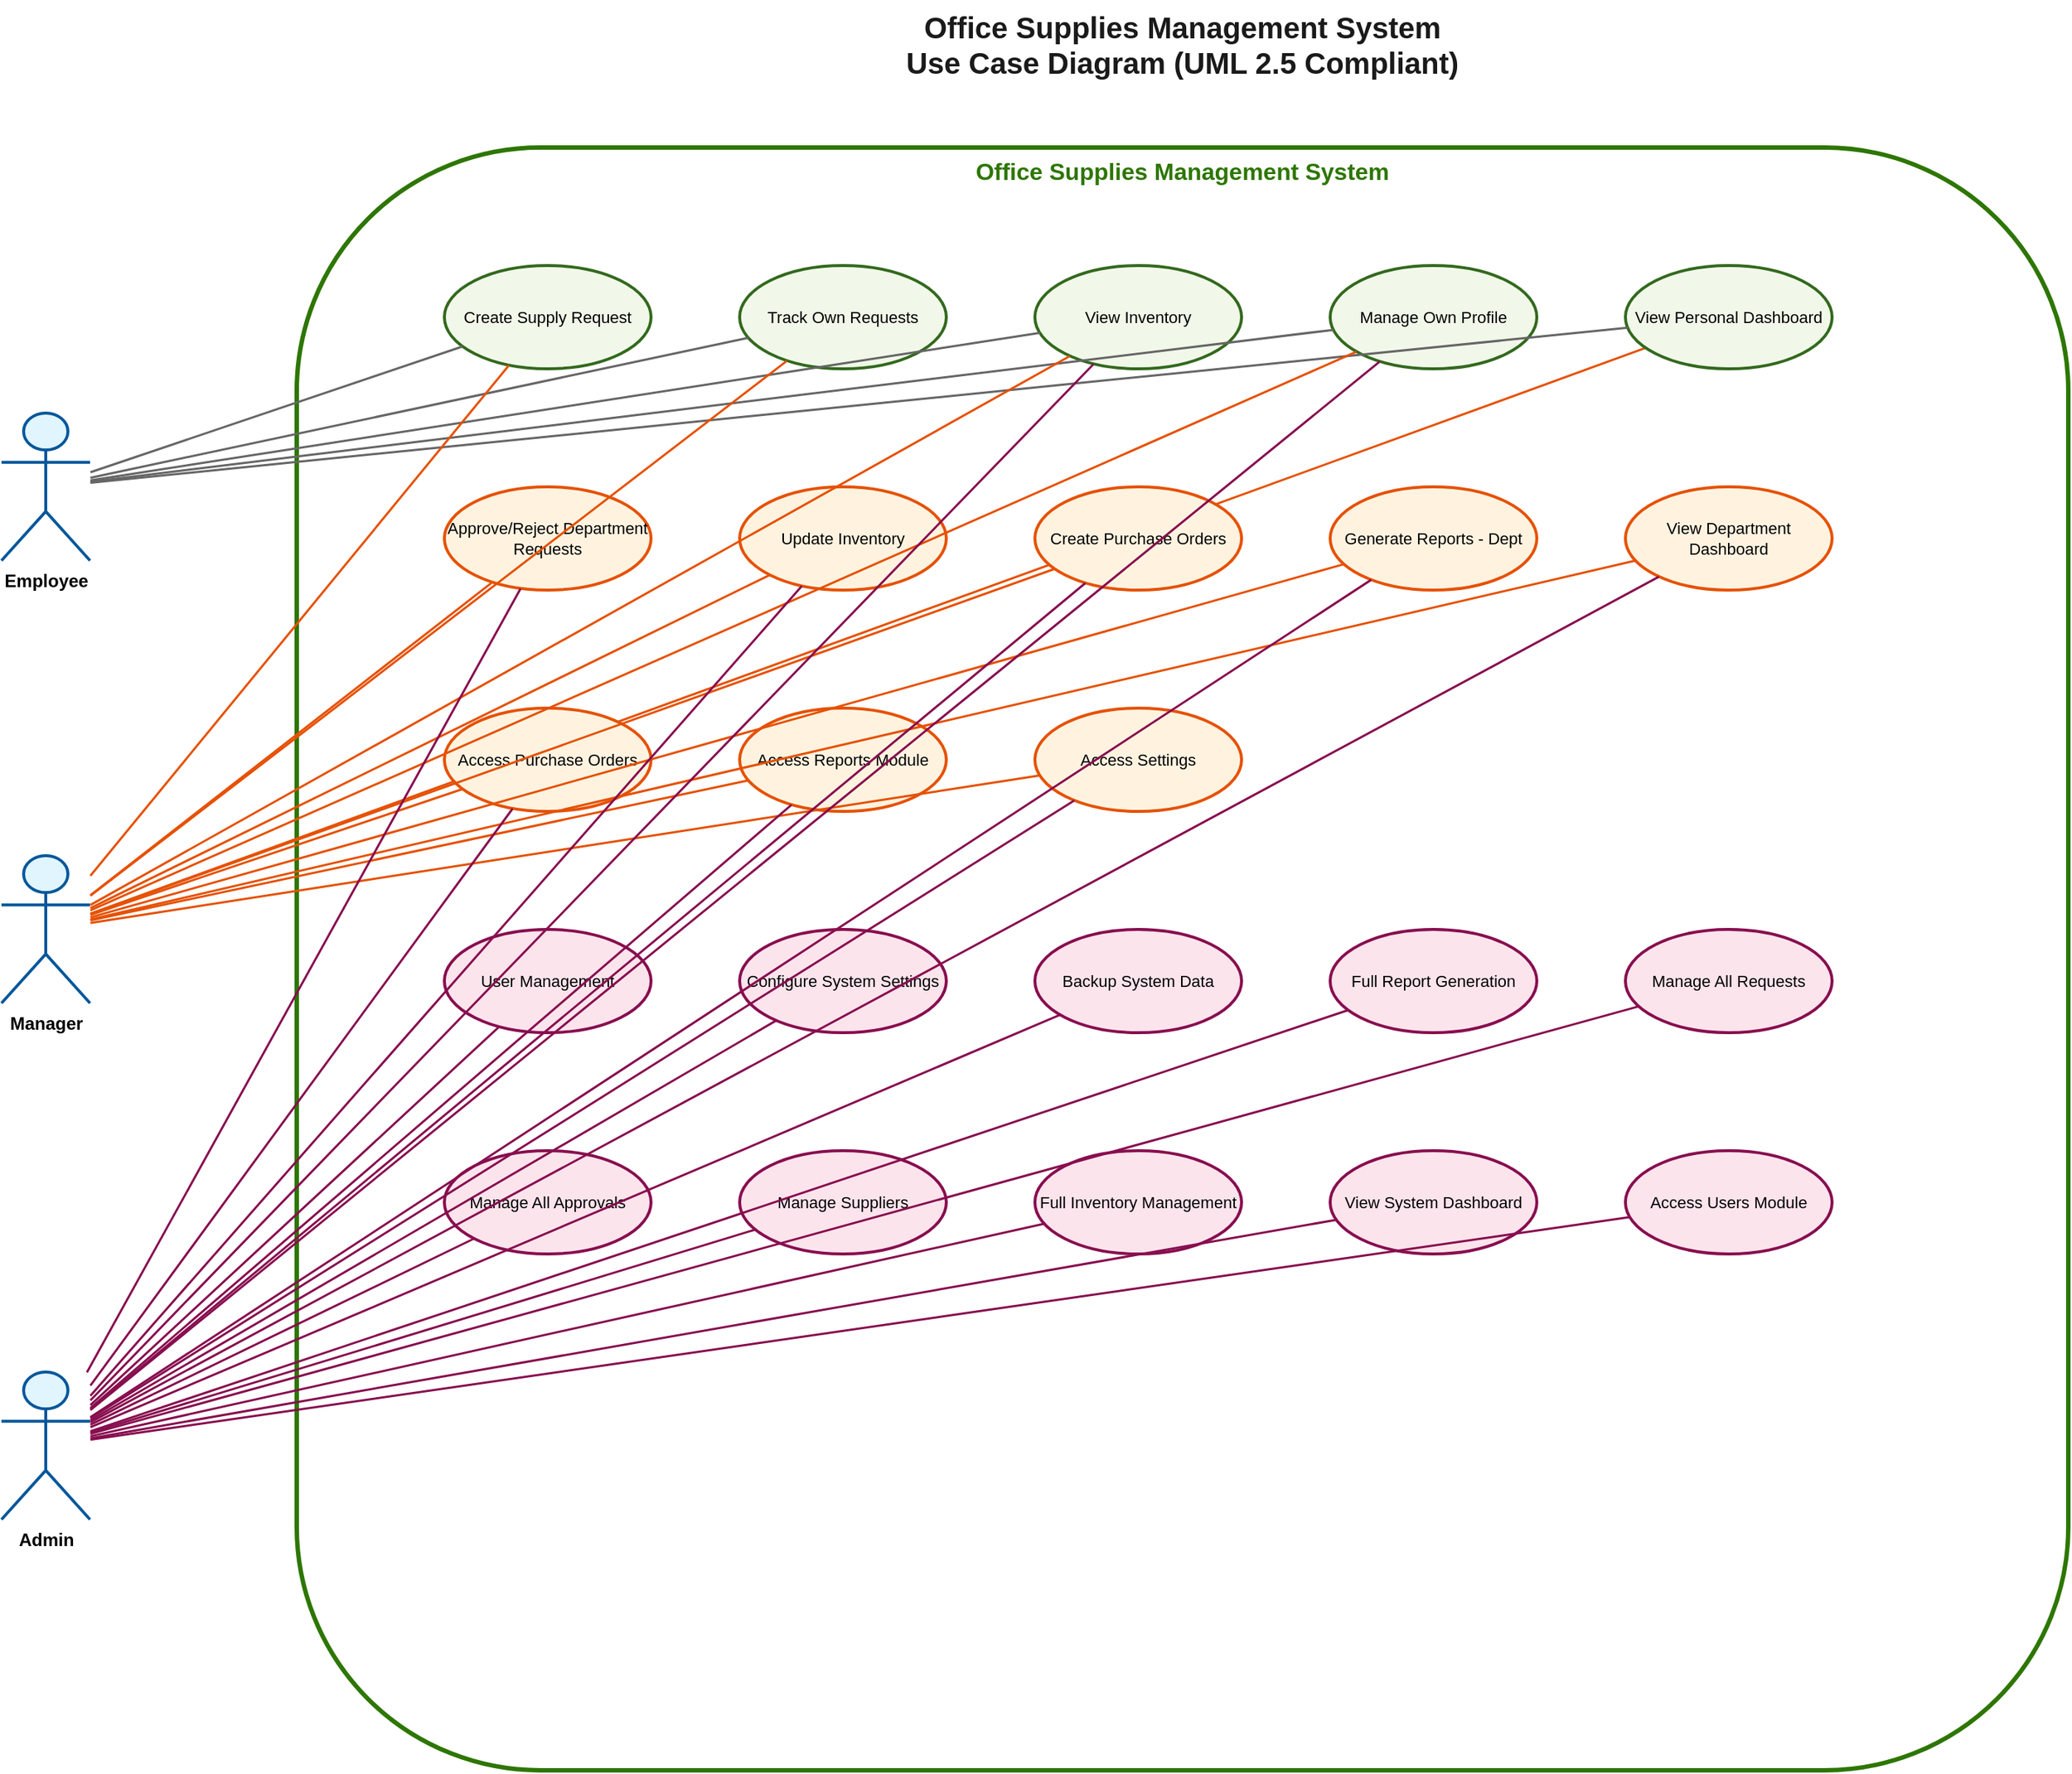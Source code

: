 <mxfile>
    <diagram id="use-case-system-uml25" name="Professional Use Case Diagram - UML 2.5 Compliant">
        <mxGraphModel dx="1291" dy="388" grid="1" gridSize="10" guides="1" tooltips="1" connect="1" arrows="1" fold="1" page="1" pageScale="1" pageWidth="2000" pageHeight="1400" math="1" shadow="0">
            <root>
                <mxCell id="0"/>
                <mxCell id="1" parent="0"/>
                <mxCell id="title" value="Office Supplies Management System&#xa;Use Case Diagram (UML 2.5 Compliant)" style="text;html=1;strokeColor=none;fillColor=none;align=center;verticalAlign=middle;whiteSpace=wrap;rounded=0;fontSize=20;fontStyle=1;fontColor=#1a1a1a;" parent="1" vertex="1">
                    <mxGeometry x="700" y="20" width="600" height="60" as="geometry"/>
                </mxCell>
                <mxCell id="system-boundary" value="Office Supplies Management System" style="rounded=1;whiteSpace=wrap;html=1;fillColor=none;strokeColor=#2D7600;strokeWidth=3;fontSize=16;fontStyle=1;fontColor=#2D7600;verticalAlign=top;align=center;" parent="1" vertex="1">
                    <mxGeometry x="400" y="120" width="1200" height="1100" as="geometry"/>
                </mxCell>
                <mxCell id="employee-actor" value="Employee" style="shape=umlActor;verticalLabelPosition=bottom;verticalAlign=top;html=1;fillColor=#e1f5fe;strokeColor=#01579b;strokeWidth=2;fontSize=12;fontStyle=1;" parent="1" vertex="1">
                    <mxGeometry x="200" y="300" width="60" height="100" as="geometry"/>
                </mxCell>
                <mxCell id="3" style="endArrow=none;html=1;strokeColor=#e65100;strokeWidth=1.5;" edge="1" parent="1" source="manager-actor" target="view-personal-dashboard">
                    <mxGeometry relative="1" as="geometry"/>
                </mxCell>
                <mxCell id="manager-actor" value="Manager" style="shape=umlActor;verticalLabelPosition=bottom;verticalAlign=top;html=1;fillColor=#e1f5fe;strokeColor=#01579b;strokeWidth=2;fontSize=12;fontStyle=1;" parent="1" vertex="1">
                    <mxGeometry x="200" y="600" width="60" height="100" as="geometry"/>
                </mxCell>
                <mxCell id="admin-actor" value="Admin" style="shape=umlActor;verticalLabelPosition=bottom;verticalAlign=top;html=1;fillColor=#e1f5fe;strokeColor=#01579b;strokeWidth=2;fontSize=12;fontStyle=1;" parent="1" vertex="1">
                    <mxGeometry x="200" y="950" width="60" height="100" as="geometry"/>
                </mxCell>
                <mxCell id="create-supply-request" value="Create Supply Request" style="ellipse;whiteSpace=wrap;html=1;fillColor=#f1f8e9;strokeColor=#33691e;strokeWidth=2;fontSize=11;" parent="1" vertex="1">
                    <mxGeometry x="500" y="200" width="140" height="70" as="geometry"/>
                </mxCell>
                <mxCell id="track-own-requests" value="Track Own Requests" style="ellipse;whiteSpace=wrap;html=1;fillColor=#f1f8e9;strokeColor=#33691e;strokeWidth=2;fontSize=11;" parent="1" vertex="1">
                    <mxGeometry x="700" y="200" width="140" height="70" as="geometry"/>
                </mxCell>
                <mxCell id="view-inventory" value="View Inventory" style="ellipse;whiteSpace=wrap;html=1;fillColor=#f1f8e9;strokeColor=#33691e;strokeWidth=2;fontSize=11;" parent="1" vertex="1">
                    <mxGeometry x="900" y="200" width="140" height="70" as="geometry"/>
                </mxCell>
                <mxCell id="manage-own-profile" value="Manage Own Profile" style="ellipse;whiteSpace=wrap;html=1;fillColor=#f1f8e9;strokeColor=#33691e;strokeWidth=2;fontSize=11;" parent="1" vertex="1">
                    <mxGeometry x="1100" y="200" width="140" height="70" as="geometry"/>
                </mxCell>
                <mxCell id="view-personal-dashboard" value="View Personal Dashboard" style="ellipse;whiteSpace=wrap;html=1;fillColor=#f1f8e9;strokeColor=#33691e;strokeWidth=2;fontSize=11;" parent="1" vertex="1">
                    <mxGeometry x="1300" y="200" width="140" height="70" as="geometry"/>
                </mxCell>
                <mxCell id="approve-reject-requests" value="Approve/Reject Department Requests" style="ellipse;whiteSpace=wrap;html=1;fillColor=#fff3e0;strokeColor=#e65100;strokeWidth=2;fontSize=11;" parent="1" vertex="1">
                    <mxGeometry x="500" y="350" width="140" height="70" as="geometry"/>
                </mxCell>
                <mxCell id="update-inventory" value="Update Inventory" style="ellipse;whiteSpace=wrap;html=1;fillColor=#fff3e0;strokeColor=#e65100;strokeWidth=2;fontSize=11;" parent="1" vertex="1">
                    <mxGeometry x="700" y="350" width="140" height="70" as="geometry"/>
                </mxCell>
                <mxCell id="create-purchase-orders" value="Create Purchase Orders" style="ellipse;whiteSpace=wrap;html=1;fillColor=#fff3e0;strokeColor=#e65100;strokeWidth=2;fontSize=11;" parent="1" vertex="1">
                    <mxGeometry x="900" y="350" width="140" height="70" as="geometry"/>
                </mxCell>
                <mxCell id="generate-dept-reports" value="Generate Reports - Dept" style="ellipse;whiteSpace=wrap;html=1;fillColor=#fff3e0;strokeColor=#e65100;strokeWidth=2;fontSize=11;" parent="1" vertex="1">
                    <mxGeometry x="1100" y="350" width="140" height="70" as="geometry"/>
                </mxCell>
                <mxCell id="view-dept-dashboard" value="View Department Dashboard" style="ellipse;whiteSpace=wrap;html=1;fillColor=#fff3e0;strokeColor=#e65100;strokeWidth=2;fontSize=11;" parent="1" vertex="1">
                    <mxGeometry x="1300" y="350" width="140" height="70" as="geometry"/>
                </mxCell>
                <mxCell id="access-purchase-orders" value="Access Purchase Orders" style="ellipse;whiteSpace=wrap;html=1;fillColor=#fff3e0;strokeColor=#e65100;strokeWidth=2;fontSize=11;" parent="1" vertex="1">
                    <mxGeometry x="500" y="500" width="140" height="70" as="geometry"/>
                </mxCell>
                <mxCell id="access-reports-module" value="Access Reports Module" style="ellipse;whiteSpace=wrap;html=1;fillColor=#fff3e0;strokeColor=#e65100;strokeWidth=2;fontSize=11;" parent="1" vertex="1">
                    <mxGeometry x="700" y="500" width="140" height="70" as="geometry"/>
                </mxCell>
                <mxCell id="access-settings" value="Access Settings" style="ellipse;whiteSpace=wrap;html=1;fillColor=#fff3e0;strokeColor=#e65100;strokeWidth=2;fontSize=11;" parent="1" vertex="1">
                    <mxGeometry x="900" y="500" width="140" height="70" as="geometry"/>
                </mxCell>
                <mxCell id="user-management" value="User Management" style="ellipse;whiteSpace=wrap;html=1;fillColor=#fce4ec;strokeColor=#880e4f;strokeWidth=2;fontSize=11;" parent="1" vertex="1">
                    <mxGeometry x="500" y="650" width="140" height="70" as="geometry"/>
                </mxCell>
                <mxCell id="configure-system-settings" value="Configure System Settings" style="ellipse;whiteSpace=wrap;html=1;fillColor=#fce4ec;strokeColor=#880e4f;strokeWidth=2;fontSize=11;" parent="1" vertex="1">
                    <mxGeometry x="700" y="650" width="140" height="70" as="geometry"/>
                </mxCell>
                <mxCell id="backup-system-data" value="Backup System Data" style="ellipse;whiteSpace=wrap;html=1;fillColor=#fce4ec;strokeColor=#880e4f;strokeWidth=2;fontSize=11;" parent="1" vertex="1">
                    <mxGeometry x="900" y="650" width="140" height="70" as="geometry"/>
                </mxCell>
                <mxCell id="full-report-generation" value="Full Report Generation" style="ellipse;whiteSpace=wrap;html=1;fillColor=#fce4ec;strokeColor=#880e4f;strokeWidth=2;fontSize=11;" parent="1" vertex="1">
                    <mxGeometry x="1100" y="650" width="140" height="70" as="geometry"/>
                </mxCell>
                <mxCell id="manage-all-requests" value="Manage All Requests" style="ellipse;whiteSpace=wrap;html=1;fillColor=#fce4ec;strokeColor=#880e4f;strokeWidth=2;fontSize=11;" parent="1" vertex="1">
                    <mxGeometry x="1300" y="650" width="140" height="70" as="geometry"/>
                </mxCell>
                <mxCell id="manage-all-approvals" value="Manage All Approvals" style="ellipse;whiteSpace=wrap;html=1;fillColor=#fce4ec;strokeColor=#880e4f;strokeWidth=2;fontSize=11;" parent="1" vertex="1">
                    <mxGeometry x="500" y="800" width="140" height="70" as="geometry"/>
                </mxCell>
                <mxCell id="manage-suppliers" value="Manage Suppliers" style="ellipse;whiteSpace=wrap;html=1;fillColor=#fce4ec;strokeColor=#880e4f;strokeWidth=2;fontSize=11;" parent="1" vertex="1">
                    <mxGeometry x="700" y="800" width="140" height="70" as="geometry"/>
                </mxCell>
                <mxCell id="full-inventory-management" value="Full Inventory Management" style="ellipse;whiteSpace=wrap;html=1;fillColor=#fce4ec;strokeColor=#880e4f;strokeWidth=2;fontSize=11;" parent="1" vertex="1">
                    <mxGeometry x="900" y="800" width="140" height="70" as="geometry"/>
                </mxCell>
                <mxCell id="view-system-dashboard" value="View System Dashboard" style="ellipse;whiteSpace=wrap;html=1;fillColor=#fce4ec;strokeColor=#880e4f;strokeWidth=2;fontSize=11;" parent="1" vertex="1">
                    <mxGeometry x="1100" y="800" width="140" height="70" as="geometry"/>
                </mxCell>
                <mxCell id="access-users-module" value="Access Users Module" style="ellipse;whiteSpace=wrap;html=1;fillColor=#fce4ec;strokeColor=#880e4f;strokeWidth=2;fontSize=11;" parent="1" vertex="1">
                    <mxGeometry x="1300" y="800" width="140" height="70" as="geometry"/>
                </mxCell>
                <mxCell id="emp-create-request" value="" style="endArrow=none;html=1;strokeColor=#666666;strokeWidth=1.5;" parent="1" source="employee-actor" target="create-supply-request" edge="1">
                    <mxGeometry width="50" height="50" relative="1" as="geometry">
                        <mxPoint x="300" y="400" as="sourcePoint"/>
                        <mxPoint x="350" y="350" as="targetPoint"/>
                    </mxGeometry>
                </mxCell>
                <mxCell id="emp-track-requests" value="" style="endArrow=none;html=1;strokeColor=#666666;strokeWidth=1.5;" parent="1" source="employee-actor" target="track-own-requests" edge="1">
                    <mxGeometry width="50" height="50" relative="1" as="geometry">
                        <mxPoint x="300" y="400" as="sourcePoint"/>
                        <mxPoint x="350" y="350" as="targetPoint"/>
                    </mxGeometry>
                </mxCell>
                <mxCell id="emp-view-inventory" value="" style="endArrow=none;html=1;strokeColor=#666666;strokeWidth=1.5;" parent="1" source="employee-actor" target="view-inventory" edge="1">
                    <mxGeometry width="50" height="50" relative="1" as="geometry">
                        <mxPoint x="300" y="400" as="sourcePoint"/>
                        <mxPoint x="350" y="350" as="targetPoint"/>
                    </mxGeometry>
                </mxCell>
                <mxCell id="emp-manage-profile" value="" style="endArrow=none;html=1;strokeColor=#666666;strokeWidth=1.5;" parent="1" source="employee-actor" target="manage-own-profile" edge="1">
                    <mxGeometry width="50" height="50" relative="1" as="geometry">
                        <mxPoint x="300" y="400" as="sourcePoint"/>
                        <mxPoint x="350" y="350" as="targetPoint"/>
                    </mxGeometry>
                </mxCell>
                <mxCell id="emp-view-dashboard" value="" style="endArrow=none;html=1;strokeColor=#666666;strokeWidth=1.5;" parent="1" source="employee-actor" target="view-personal-dashboard" edge="1">
                    <mxGeometry width="50" height="50" relative="1" as="geometry">
                        <mxPoint x="300" y="400" as="sourcePoint"/>
                        <mxPoint x="350" y="350" as="targetPoint"/>
                    </mxGeometry>
                </mxCell>
                <mxCell id="mgr-create-request" value="" style="endArrow=none;html=1;strokeColor=#e65100;strokeWidth=1.5;" parent="1" source="manager-actor" target="create-supply-request" edge="1">
                    <mxGeometry width="50" height="50" relative="1" as="geometry">
                        <mxPoint x="300" y="600" as="sourcePoint"/>
                        <mxPoint x="350" y="550" as="targetPoint"/>
                    </mxGeometry>
                </mxCell>
                <mxCell id="mgr-track-requests" value="" style="endArrow=none;html=1;strokeColor=#e65100;strokeWidth=1.5;" parent="1" source="manager-actor" target="track-own-requests" edge="1">
                    <mxGeometry width="50" height="50" relative="1" as="geometry">
                        <mxPoint x="300" y="600" as="sourcePoint"/>
                        <mxPoint x="350" y="550" as="targetPoint"/>
                    </mxGeometry>
                </mxCell>
                <mxCell id="mgr-view-inventory" value="" style="endArrow=none;html=1;strokeColor=#e65100;strokeWidth=1.5;" parent="1" source="manager-actor" target="view-inventory" edge="1">
                    <mxGeometry width="50" height="50" relative="1" as="geometry">
                        <mxPoint x="300" y="600" as="sourcePoint"/>
                        <mxPoint x="350" y="550" as="targetPoint"/>
                    </mxGeometry>
                </mxCell>
                <mxCell id="mgr-manage-profile" value="" style="endArrow=none;html=1;strokeColor=#e65100;strokeWidth=1.5;" parent="1" source="manager-actor" target="manage-own-profile" edge="1">
                    <mxGeometry width="50" height="50" relative="1" as="geometry">
                        <mxPoint x="300" y="600" as="sourcePoint"/>
                        <mxPoint x="350" y="550" as="targetPoint"/>
                    </mxGeometry>
                </mxCell>
                <mxCell id="mgr-approve-reject" value="" style="endArrow=none;html=1;strokeColor=#e65100;strokeWidth=1.5;" parent="1" source="manager-actor" target="approve-reject-requests" edge="1">
                    <mxGeometry width="50" height="50" relative="1" as="geometry">
                        <mxPoint x="300" y="600" as="sourcePoint"/>
                        <mxPoint x="350" y="550" as="targetPoint"/>
                    </mxGeometry>
                </mxCell>
                <mxCell id="mgr-update-inventory" value="" style="endArrow=none;html=1;strokeColor=#e65100;strokeWidth=1.5;" parent="1" source="manager-actor" target="update-inventory" edge="1">
                    <mxGeometry width="50" height="50" relative="1" as="geometry">
                        <mxPoint x="300" y="600" as="sourcePoint"/>
                        <mxPoint x="350" y="550" as="targetPoint"/>
                    </mxGeometry>
                </mxCell>
                <mxCell id="mgr-create-purchase-orders" value="" style="endArrow=none;html=1;strokeColor=#e65100;strokeWidth=1.5;" parent="1" source="manager-actor" target="create-purchase-orders" edge="1">
                    <mxGeometry width="50" height="50" relative="1" as="geometry">
                        <mxPoint x="300" y="600" as="sourcePoint"/>
                        <mxPoint x="350" y="550" as="targetPoint"/>
                    </mxGeometry>
                </mxCell>
                <mxCell id="mgr-generate-reports" value="" style="endArrow=none;html=1;strokeColor=#e65100;strokeWidth=1.5;" parent="1" source="manager-actor" target="generate-dept-reports" edge="1">
                    <mxGeometry width="50" height="50" relative="1" as="geometry">
                        <mxPoint x="300" y="600" as="sourcePoint"/>
                        <mxPoint x="350" y="550" as="targetPoint"/>
                    </mxGeometry>
                </mxCell>
                <mxCell id="mgr-view-dept-dashboard" value="" style="endArrow=none;html=1;strokeColor=#e65100;strokeWidth=1.5;" parent="1" source="manager-actor" target="view-dept-dashboard" edge="1">
                    <mxGeometry width="50" height="50" relative="1" as="geometry">
                        <mxPoint x="300" y="600" as="sourcePoint"/>
                        <mxPoint x="350" y="550" as="targetPoint"/>
                    </mxGeometry>
                </mxCell>
                <mxCell id="mgr-access-purchase-orders" value="" style="endArrow=none;html=1;strokeColor=#e65100;strokeWidth=1.5;" parent="1" source="manager-actor" target="access-purchase-orders" edge="1">
                    <mxGeometry width="50" height="50" relative="1" as="geometry">
                        <mxPoint x="300" y="600" as="sourcePoint"/>
                        <mxPoint x="350" y="550" as="targetPoint"/>
                    </mxGeometry>
                </mxCell>
                <mxCell id="mgr-access-reports" value="" style="endArrow=none;html=1;strokeColor=#e65100;strokeWidth=1.5;" parent="1" source="manager-actor" target="access-reports-module" edge="1">
                    <mxGeometry width="50" height="50" relative="1" as="geometry">
                        <mxPoint x="300" y="600" as="sourcePoint"/>
                        <mxPoint x="350" y="550" as="targetPoint"/>
                    </mxGeometry>
                </mxCell>
                <mxCell id="mgr-access-settings" value="" style="endArrow=none;html=1;strokeColor=#e65100;strokeWidth=1.5;" parent="1" source="manager-actor" target="access-settings" edge="1">
                    <mxGeometry width="50" height="50" relative="1" as="geometry">
                        <mxPoint x="300" y="600" as="sourcePoint"/>
                        <mxPoint x="350" y="550" as="targetPoint"/>
                    </mxGeometry>
                </mxCell>
                <mxCell id="admin-view-inventory" value="" style="endArrow=none;html=1;strokeColor=#880e4f;strokeWidth=1.5;" parent="1" source="admin-actor" target="view-inventory" edge="1">
                    <mxGeometry width="50" height="50" relative="1" as="geometry">
                        <mxPoint x="300" y="1000" as="sourcePoint"/>
                        <mxPoint x="350" y="950" as="targetPoint"/>
                    </mxGeometry>
                </mxCell>
                <mxCell id="admin-manage-profile" value="" style="endArrow=none;html=1;strokeColor=#880e4f;strokeWidth=1.5;" parent="1" source="admin-actor" target="manage-own-profile" edge="1">
                    <mxGeometry width="50" height="50" relative="1" as="geometry">
                        <mxPoint x="300" y="1000" as="sourcePoint"/>
                        <mxPoint x="350" y="950" as="targetPoint"/>
                    </mxGeometry>
                </mxCell>
                <mxCell id="admin-approve-reject" value="" style="endArrow=none;html=1;strokeColor=#880e4f;strokeWidth=1.5;" parent="1" source="admin-actor" target="approve-reject-requests" edge="1">
                    <mxGeometry width="50" height="50" relative="1" as="geometry">
                        <mxPoint x="300" y="1000" as="sourcePoint"/>
                        <mxPoint x="350" y="950" as="targetPoint"/>
                    </mxGeometry>
                </mxCell>
                <mxCell id="admin-update-inventory" value="" style="endArrow=none;html=1;strokeColor=#880e4f;strokeWidth=1.5;" parent="1" source="admin-actor" target="update-inventory" edge="1">
                    <mxGeometry width="50" height="50" relative="1" as="geometry">
                        <mxPoint x="300" y="1000" as="sourcePoint"/>
                        <mxPoint x="350" y="950" as="targetPoint"/>
                    </mxGeometry>
                </mxCell>
                <mxCell id="admin-create-purchase-orders" value="" style="endArrow=none;html=1;strokeColor=#880e4f;strokeWidth=1.5;" parent="1" source="admin-actor" target="create-purchase-orders" edge="1">
                    <mxGeometry width="50" height="50" relative="1" as="geometry">
                        <mxPoint x="300" y="1000" as="sourcePoint"/>
                        <mxPoint x="350" y="950" as="targetPoint"/>
                    </mxGeometry>
                </mxCell>
                <mxCell id="admin-generate-reports" value="" style="endArrow=none;html=1;strokeColor=#880e4f;strokeWidth=1.5;" parent="1" source="admin-actor" target="generate-dept-reports" edge="1">
                    <mxGeometry width="50" height="50" relative="1" as="geometry">
                        <mxPoint x="300" y="1000" as="sourcePoint"/>
                        <mxPoint x="350" y="950" as="targetPoint"/>
                    </mxGeometry>
                </mxCell>
                <mxCell id="admin-view-dept-dashboard" value="" style="endArrow=none;html=1;strokeColor=#880e4f;strokeWidth=1.5;" parent="1" source="admin-actor" target="view-dept-dashboard" edge="1">
                    <mxGeometry width="50" height="50" relative="1" as="geometry">
                        <mxPoint x="300" y="1000" as="sourcePoint"/>
                        <mxPoint x="350" y="950" as="targetPoint"/>
                    </mxGeometry>
                </mxCell>
                <mxCell id="admin-access-purchase-orders" value="" style="endArrow=none;html=1;strokeColor=#880e4f;strokeWidth=1.5;" parent="1" source="admin-actor" target="access-purchase-orders" edge="1">
                    <mxGeometry width="50" height="50" relative="1" as="geometry">
                        <mxPoint x="300" y="1000" as="sourcePoint"/>
                        <mxPoint x="350" y="950" as="targetPoint"/>
                    </mxGeometry>
                </mxCell>
                <mxCell id="admin-access-reports" value="" style="endArrow=none;html=1;strokeColor=#880e4f;strokeWidth=1.5;" parent="1" source="admin-actor" target="access-reports-module" edge="1">
                    <mxGeometry width="50" height="50" relative="1" as="geometry">
                        <mxPoint x="300" y="1000" as="sourcePoint"/>
                        <mxPoint x="350" y="950" as="targetPoint"/>
                    </mxGeometry>
                </mxCell>
                <mxCell id="admin-access-settings" value="" style="endArrow=none;html=1;strokeColor=#880e4f;strokeWidth=1.5;" parent="1" source="admin-actor" target="access-settings" edge="1">
                    <mxGeometry width="50" height="50" relative="1" as="geometry">
                        <mxPoint x="300" y="1000" as="sourcePoint"/>
                        <mxPoint x="350" y="950" as="targetPoint"/>
                    </mxGeometry>
                </mxCell>
                <mxCell id="admin-user-management" value="" style="endArrow=none;html=1;strokeColor=#880e4f;strokeWidth=1.5;" parent="1" source="admin-actor" target="user-management" edge="1">
                    <mxGeometry width="50" height="50" relative="1" as="geometry">
                        <mxPoint x="300" y="1000" as="sourcePoint"/>
                        <mxPoint x="350" y="950" as="targetPoint"/>
                    </mxGeometry>
                </mxCell>
                <mxCell id="admin-configure-system" value="" style="endArrow=none;html=1;strokeColor=#880e4f;strokeWidth=1.5;" parent="1" source="admin-actor" target="configure-system-settings" edge="1">
                    <mxGeometry width="50" height="50" relative="1" as="geometry">
                        <mxPoint x="300" y="1000" as="sourcePoint"/>
                        <mxPoint x="350" y="950" as="targetPoint"/>
                    </mxGeometry>
                </mxCell>
                <mxCell id="admin-backup-data" value="" style="endArrow=none;html=1;strokeColor=#880e4f;strokeWidth=1.5;" parent="1" source="admin-actor" target="backup-system-data" edge="1">
                    <mxGeometry width="50" height="50" relative="1" as="geometry">
                        <mxPoint x="300" y="1000" as="sourcePoint"/>
                        <mxPoint x="350" y="950" as="targetPoint"/>
                    </mxGeometry>
                </mxCell>
                <mxCell id="admin-full-reports" value="" style="endArrow=none;html=1;strokeColor=#880e4f;strokeWidth=1.5;" parent="1" source="admin-actor" target="full-report-generation" edge="1">
                    <mxGeometry width="50" height="50" relative="1" as="geometry">
                        <mxPoint x="300" y="1000" as="sourcePoint"/>
                        <mxPoint x="350" y="950" as="targetPoint"/>
                    </mxGeometry>
                </mxCell>
                <mxCell id="admin-manage-all-requests" value="" style="endArrow=none;html=1;strokeColor=#880e4f;strokeWidth=1.5;" parent="1" source="admin-actor" target="manage-all-requests" edge="1">
                    <mxGeometry width="50" height="50" relative="1" as="geometry">
                        <mxPoint x="300" y="1000" as="sourcePoint"/>
                        <mxPoint x="350" y="950" as="targetPoint"/>
                    </mxGeometry>
                </mxCell>
                <mxCell id="admin-manage-all-approvals" value="" style="endArrow=none;html=1;strokeColor=#880e4f;strokeWidth=1.5;" parent="1" source="admin-actor" target="manage-all-approvals" edge="1">
                    <mxGeometry width="50" height="50" relative="1" as="geometry">
                        <mxPoint x="300" y="1000" as="sourcePoint"/>
                        <mxPoint x="350" y="950" as="targetPoint"/>
                    </mxGeometry>
                </mxCell>
                <mxCell id="admin-manage-suppliers" value="" style="endArrow=none;html=1;strokeColor=#880e4f;strokeWidth=1.5;" parent="1" source="admin-actor" target="manage-suppliers" edge="1">
                    <mxGeometry width="50" height="50" relative="1" as="geometry">
                        <mxPoint x="300" y="1000" as="sourcePoint"/>
                        <mxPoint x="350" y="950" as="targetPoint"/>
                    </mxGeometry>
                </mxCell>
                <mxCell id="admin-full-inventory" value="" style="endArrow=none;html=1;strokeColor=#880e4f;strokeWidth=1.5;" parent="1" source="admin-actor" target="full-inventory-management" edge="1">
                    <mxGeometry width="50" height="50" relative="1" as="geometry">
                        <mxPoint x="300" y="1000" as="sourcePoint"/>
                        <mxPoint x="350" y="950" as="targetPoint"/>
                    </mxGeometry>
                </mxCell>
                <mxCell id="admin-view-system-dashboard" value="" style="endArrow=none;html=1;strokeColor=#880e4f;strokeWidth=1.5;" parent="1" source="admin-actor" target="view-system-dashboard" edge="1">
                    <mxGeometry width="50" height="50" relative="1" as="geometry">
                        <mxPoint x="300" y="1000" as="sourcePoint"/>
                        <mxPoint x="350" y="950" as="targetPoint"/>
                    </mxGeometry>
                </mxCell>
                <mxCell id="admin-access-users-module" value="" style="endArrow=none;html=1;strokeColor=#880e4f;strokeWidth=1.5;" parent="1" source="admin-actor" target="access-users-module" edge="1">
                    <mxGeometry width="50" height="50" relative="1" as="geometry">
                        <mxPoint x="300" y="1000" as="sourcePoint"/>
                        <mxPoint x="350" y="950" as="targetPoint"/>
                    </mxGeometry>
                </mxCell>
            </root>
        </mxGraphModel>
    </diagram>
</mxfile>